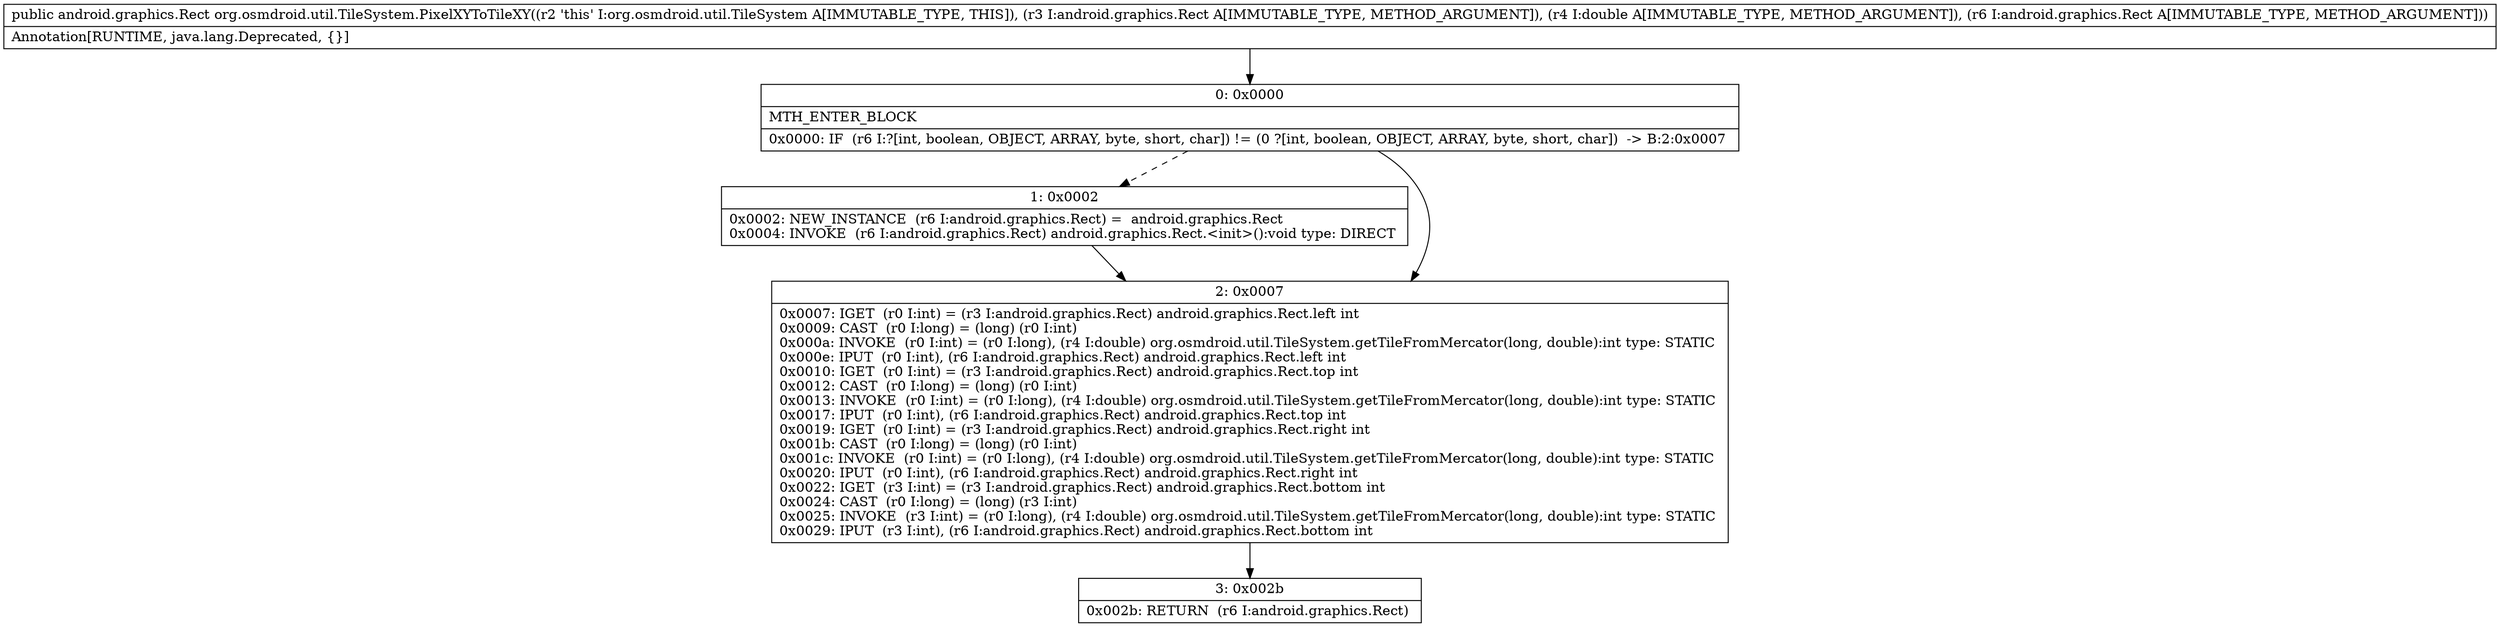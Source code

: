 digraph "CFG fororg.osmdroid.util.TileSystem.PixelXYToTileXY(Landroid\/graphics\/Rect;DLandroid\/graphics\/Rect;)Landroid\/graphics\/Rect;" {
Node_0 [shape=record,label="{0\:\ 0x0000|MTH_ENTER_BLOCK\l|0x0000: IF  (r6 I:?[int, boolean, OBJECT, ARRAY, byte, short, char]) != (0 ?[int, boolean, OBJECT, ARRAY, byte, short, char])  \-\> B:2:0x0007 \l}"];
Node_1 [shape=record,label="{1\:\ 0x0002|0x0002: NEW_INSTANCE  (r6 I:android.graphics.Rect) =  android.graphics.Rect \l0x0004: INVOKE  (r6 I:android.graphics.Rect) android.graphics.Rect.\<init\>():void type: DIRECT \l}"];
Node_2 [shape=record,label="{2\:\ 0x0007|0x0007: IGET  (r0 I:int) = (r3 I:android.graphics.Rect) android.graphics.Rect.left int \l0x0009: CAST  (r0 I:long) = (long) (r0 I:int) \l0x000a: INVOKE  (r0 I:int) = (r0 I:long), (r4 I:double) org.osmdroid.util.TileSystem.getTileFromMercator(long, double):int type: STATIC \l0x000e: IPUT  (r0 I:int), (r6 I:android.graphics.Rect) android.graphics.Rect.left int \l0x0010: IGET  (r0 I:int) = (r3 I:android.graphics.Rect) android.graphics.Rect.top int \l0x0012: CAST  (r0 I:long) = (long) (r0 I:int) \l0x0013: INVOKE  (r0 I:int) = (r0 I:long), (r4 I:double) org.osmdroid.util.TileSystem.getTileFromMercator(long, double):int type: STATIC \l0x0017: IPUT  (r0 I:int), (r6 I:android.graphics.Rect) android.graphics.Rect.top int \l0x0019: IGET  (r0 I:int) = (r3 I:android.graphics.Rect) android.graphics.Rect.right int \l0x001b: CAST  (r0 I:long) = (long) (r0 I:int) \l0x001c: INVOKE  (r0 I:int) = (r0 I:long), (r4 I:double) org.osmdroid.util.TileSystem.getTileFromMercator(long, double):int type: STATIC \l0x0020: IPUT  (r0 I:int), (r6 I:android.graphics.Rect) android.graphics.Rect.right int \l0x0022: IGET  (r3 I:int) = (r3 I:android.graphics.Rect) android.graphics.Rect.bottom int \l0x0024: CAST  (r0 I:long) = (long) (r3 I:int) \l0x0025: INVOKE  (r3 I:int) = (r0 I:long), (r4 I:double) org.osmdroid.util.TileSystem.getTileFromMercator(long, double):int type: STATIC \l0x0029: IPUT  (r3 I:int), (r6 I:android.graphics.Rect) android.graphics.Rect.bottom int \l}"];
Node_3 [shape=record,label="{3\:\ 0x002b|0x002b: RETURN  (r6 I:android.graphics.Rect) \l}"];
MethodNode[shape=record,label="{public android.graphics.Rect org.osmdroid.util.TileSystem.PixelXYToTileXY((r2 'this' I:org.osmdroid.util.TileSystem A[IMMUTABLE_TYPE, THIS]), (r3 I:android.graphics.Rect A[IMMUTABLE_TYPE, METHOD_ARGUMENT]), (r4 I:double A[IMMUTABLE_TYPE, METHOD_ARGUMENT]), (r6 I:android.graphics.Rect A[IMMUTABLE_TYPE, METHOD_ARGUMENT]))  | Annotation[RUNTIME, java.lang.Deprecated, \{\}]\l}"];
MethodNode -> Node_0;
Node_0 -> Node_1[style=dashed];
Node_0 -> Node_2;
Node_1 -> Node_2;
Node_2 -> Node_3;
}

